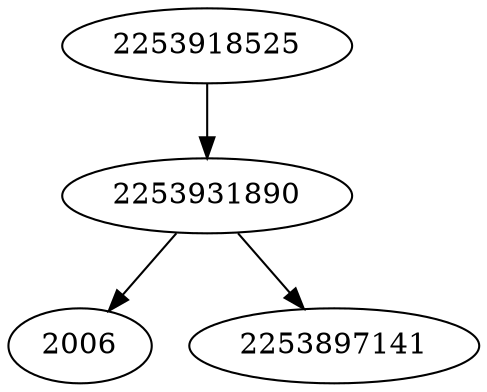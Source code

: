 strict digraph  {
2253931890;
2253918525;
2006;
2253897141;
2253931890 -> 2253897141;
2253931890 -> 2006;
2253918525 -> 2253931890;
}
